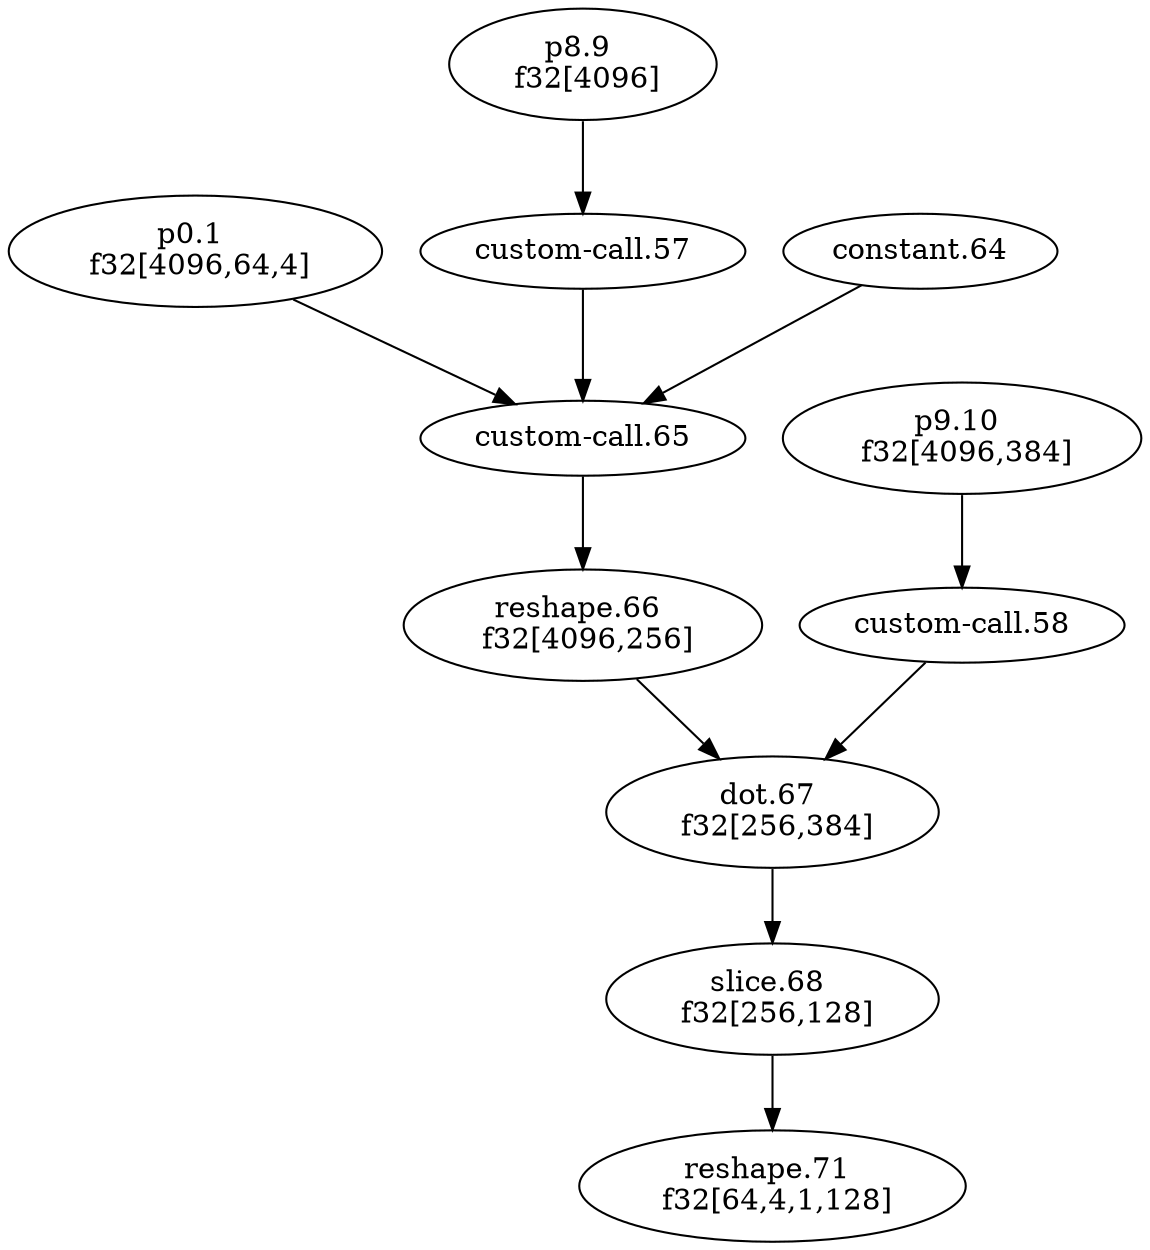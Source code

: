 digraph HloModule { 
	"p0.1" [label="p0.1 \n f32[4096,64,4]"];
	"p8.9" [label="p8.9 \n f32[4096]"];
	"reshape.66" [label="reshape.66 \n f32[4096,256]"];
	"p9.10" [label="p9.10 \n f32[4096,384]"];
	"dot.67" [label="dot.67 \n f32[256,384]"];
	"slice.68" [label="slice.68 \n f32[256,128]"];
	"reshape.71" [label="reshape.71 \n f32[64,4,1,128]"]; 
 	"p8.9" -> "custom-call.57";
	"p0.1" -> "custom-call.65";
	"custom-call.57" -> "custom-call.65";
	"constant.64" -> "custom-call.65";
	"custom-call.65" -> "reshape.66";
	"p9.10" -> "custom-call.58";
	"reshape.66" -> "dot.67";
	"custom-call.58" -> "dot.67";
	"dot.67" -> "slice.68";
	"slice.68" -> "reshape.71";
 }